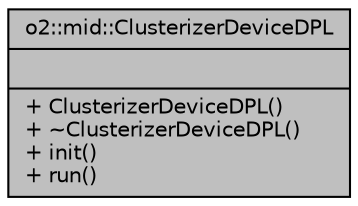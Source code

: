 digraph "o2::mid::ClusterizerDeviceDPL"
{
 // INTERACTIVE_SVG=YES
  bgcolor="transparent";
  edge [fontname="Helvetica",fontsize="10",labelfontname="Helvetica",labelfontsize="10"];
  node [fontname="Helvetica",fontsize="10",shape=record];
  Node1 [label="{o2::mid::ClusterizerDeviceDPL\n||+ ClusterizerDeviceDPL()\l+ ~ClusterizerDeviceDPL()\l+ init()\l+ run()\l}",height=0.2,width=0.4,color="black", fillcolor="grey75", style="filled", fontcolor="black"];
}
